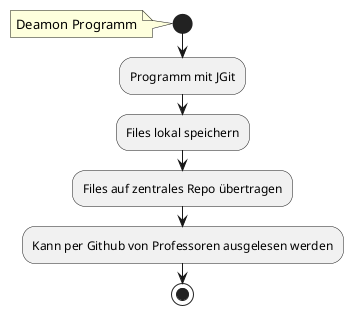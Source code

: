 @startuml
start
note
Deamon Programm
end note

:Programm mit JGit;
:Files lokal speichern;
:Files auf zentrales Repo übertragen;
:Kann per Github von Professoren ausgelesen werden;
stop
@enduml